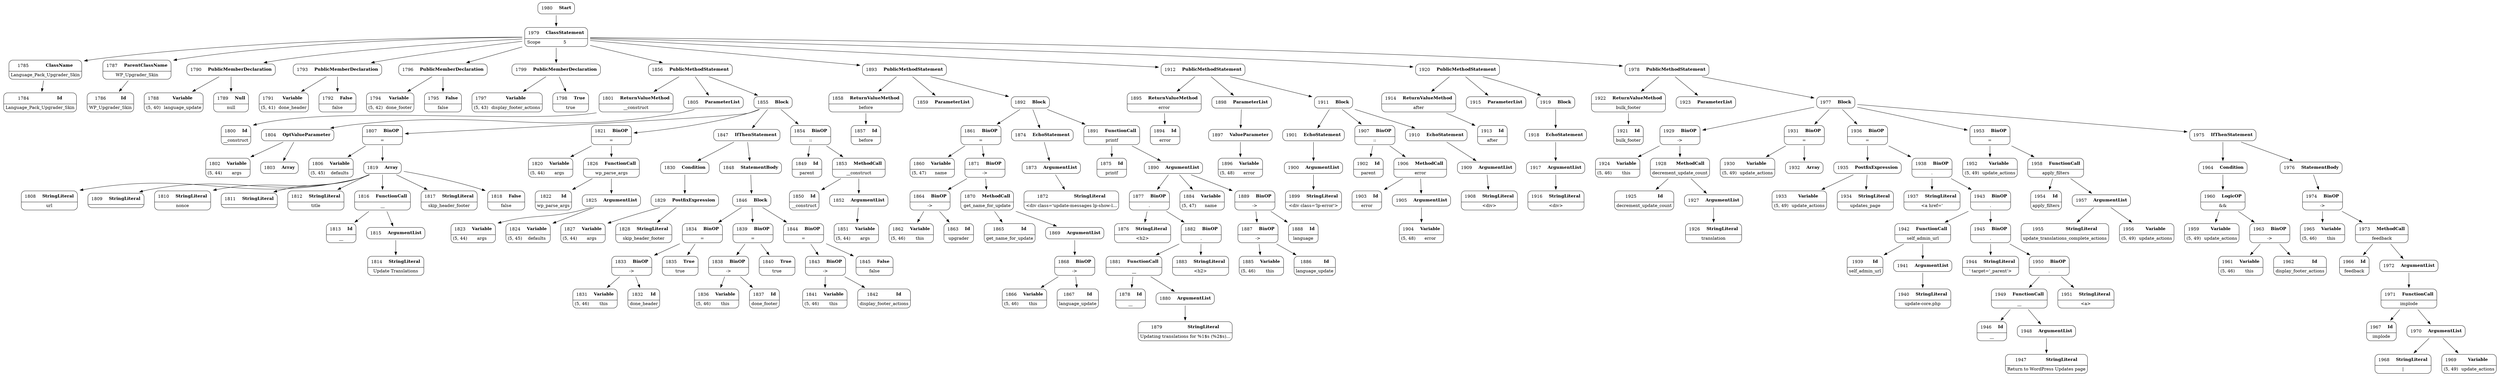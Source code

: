 digraph ast {
node [shape=none];
1784 [label=<<TABLE border='1' cellspacing='0' cellpadding='10' style='rounded' ><TR><TD border='0'>1784</TD><TD border='0'><B>Id</B></TD></TR><HR/><TR><TD border='0' cellpadding='5' colspan='2'>Language_Pack_Upgrader_Skin</TD></TR></TABLE>>];
1785 [label=<<TABLE border='1' cellspacing='0' cellpadding='10' style='rounded' ><TR><TD border='0'>1785</TD><TD border='0'><B>ClassName</B></TD></TR><HR/><TR><TD border='0' cellpadding='5' colspan='2'>Language_Pack_Upgrader_Skin</TD></TR></TABLE>>];
1785 -> 1784 [weight=2];
1786 [label=<<TABLE border='1' cellspacing='0' cellpadding='10' style='rounded' ><TR><TD border='0'>1786</TD><TD border='0'><B>Id</B></TD></TR><HR/><TR><TD border='0' cellpadding='5' colspan='2'>WP_Upgrader_Skin</TD></TR></TABLE>>];
1787 [label=<<TABLE border='1' cellspacing='0' cellpadding='10' style='rounded' ><TR><TD border='0'>1787</TD><TD border='0'><B>ParentClassName</B></TD></TR><HR/><TR><TD border='0' cellpadding='5' colspan='2'>WP_Upgrader_Skin</TD></TR></TABLE>>];
1787 -> 1786 [weight=2];
1788 [label=<<TABLE border='1' cellspacing='0' cellpadding='10' style='rounded' ><TR><TD border='0'>1788</TD><TD border='0'><B>Variable</B></TD></TR><HR/><TR><TD border='0' cellpadding='5'>(5, 40)</TD><TD border='0' cellpadding='5'>language_update</TD></TR></TABLE>>];
1789 [label=<<TABLE border='1' cellspacing='0' cellpadding='10' style='rounded' ><TR><TD border='0'>1789</TD><TD border='0'><B>Null</B></TD></TR><HR/><TR><TD border='0' cellpadding='5' colspan='2'>null</TD></TR></TABLE>>];
1790 [label=<<TABLE border='1' cellspacing='0' cellpadding='10' style='rounded' ><TR><TD border='0'>1790</TD><TD border='0'><B>PublicMemberDeclaration</B></TD></TR></TABLE>>];
1790 -> 1788 [weight=2];
1790 -> 1789 [weight=2];
1791 [label=<<TABLE border='1' cellspacing='0' cellpadding='10' style='rounded' ><TR><TD border='0'>1791</TD><TD border='0'><B>Variable</B></TD></TR><HR/><TR><TD border='0' cellpadding='5'>(5, 41)</TD><TD border='0' cellpadding='5'>done_header</TD></TR></TABLE>>];
1792 [label=<<TABLE border='1' cellspacing='0' cellpadding='10' style='rounded' ><TR><TD border='0'>1792</TD><TD border='0'><B>False</B></TD></TR><HR/><TR><TD border='0' cellpadding='5' colspan='2'>false</TD></TR></TABLE>>];
1793 [label=<<TABLE border='1' cellspacing='0' cellpadding='10' style='rounded' ><TR><TD border='0'>1793</TD><TD border='0'><B>PublicMemberDeclaration</B></TD></TR></TABLE>>];
1793 -> 1791 [weight=2];
1793 -> 1792 [weight=2];
1794 [label=<<TABLE border='1' cellspacing='0' cellpadding='10' style='rounded' ><TR><TD border='0'>1794</TD><TD border='0'><B>Variable</B></TD></TR><HR/><TR><TD border='0' cellpadding='5'>(5, 42)</TD><TD border='0' cellpadding='5'>done_footer</TD></TR></TABLE>>];
1795 [label=<<TABLE border='1' cellspacing='0' cellpadding='10' style='rounded' ><TR><TD border='0'>1795</TD><TD border='0'><B>False</B></TD></TR><HR/><TR><TD border='0' cellpadding='5' colspan='2'>false</TD></TR></TABLE>>];
1796 [label=<<TABLE border='1' cellspacing='0' cellpadding='10' style='rounded' ><TR><TD border='0'>1796</TD><TD border='0'><B>PublicMemberDeclaration</B></TD></TR></TABLE>>];
1796 -> 1794 [weight=2];
1796 -> 1795 [weight=2];
1797 [label=<<TABLE border='1' cellspacing='0' cellpadding='10' style='rounded' ><TR><TD border='0'>1797</TD><TD border='0'><B>Variable</B></TD></TR><HR/><TR><TD border='0' cellpadding='5'>(5, 43)</TD><TD border='0' cellpadding='5'>display_footer_actions</TD></TR></TABLE>>];
1798 [label=<<TABLE border='1' cellspacing='0' cellpadding='10' style='rounded' ><TR><TD border='0'>1798</TD><TD border='0'><B>True</B></TD></TR><HR/><TR><TD border='0' cellpadding='5' colspan='2'>true</TD></TR></TABLE>>];
1799 [label=<<TABLE border='1' cellspacing='0' cellpadding='10' style='rounded' ><TR><TD border='0'>1799</TD><TD border='0'><B>PublicMemberDeclaration</B></TD></TR></TABLE>>];
1799 -> 1797 [weight=2];
1799 -> 1798 [weight=2];
1800 [label=<<TABLE border='1' cellspacing='0' cellpadding='10' style='rounded' ><TR><TD border='0'>1800</TD><TD border='0'><B>Id</B></TD></TR><HR/><TR><TD border='0' cellpadding='5' colspan='2'>__construct</TD></TR></TABLE>>];
1801 [label=<<TABLE border='1' cellspacing='0' cellpadding='10' style='rounded' ><TR><TD border='0'>1801</TD><TD border='0'><B>ReturnValueMethod</B></TD></TR><HR/><TR><TD border='0' cellpadding='5' colspan='2'>__construct</TD></TR></TABLE>>];
1801 -> 1800 [weight=2];
1802 [label=<<TABLE border='1' cellspacing='0' cellpadding='10' style='rounded' ><TR><TD border='0'>1802</TD><TD border='0'><B>Variable</B></TD></TR><HR/><TR><TD border='0' cellpadding='5'>(5, 44)</TD><TD border='0' cellpadding='5'>args</TD></TR></TABLE>>];
1803 [label=<<TABLE border='1' cellspacing='0' cellpadding='10' style='rounded' ><TR><TD border='0'>1803</TD><TD border='0'><B>Array</B></TD></TR></TABLE>>];
1804 [label=<<TABLE border='1' cellspacing='0' cellpadding='10' style='rounded' ><TR><TD border='0'>1804</TD><TD border='0'><B>OptValueParameter</B></TD></TR></TABLE>>];
1804 -> 1802 [weight=2];
1804 -> 1803 [weight=2];
1805 [label=<<TABLE border='1' cellspacing='0' cellpadding='10' style='rounded' ><TR><TD border='0'>1805</TD><TD border='0'><B>ParameterList</B></TD></TR></TABLE>>];
1805 -> 1804 [weight=2];
1806 [label=<<TABLE border='1' cellspacing='0' cellpadding='10' style='rounded' ><TR><TD border='0'>1806</TD><TD border='0'><B>Variable</B></TD></TR><HR/><TR><TD border='0' cellpadding='5'>(5, 45)</TD><TD border='0' cellpadding='5'>defaults</TD></TR></TABLE>>];
1807 [label=<<TABLE border='1' cellspacing='0' cellpadding='10' style='rounded' ><TR><TD border='0'>1807</TD><TD border='0'><B>BinOP</B></TD></TR><HR/><TR><TD border='0' cellpadding='5' colspan='2'>=</TD></TR></TABLE>>];
1807 -> 1806 [weight=2];
1807 -> 1819 [weight=2];
1808 [label=<<TABLE border='1' cellspacing='0' cellpadding='10' style='rounded' ><TR><TD border='0'>1808</TD><TD border='0'><B>StringLiteral</B></TD></TR><HR/><TR><TD border='0' cellpadding='5' colspan='2'>url</TD></TR></TABLE>>];
1809 [label=<<TABLE border='1' cellspacing='0' cellpadding='10' style='rounded' ><TR><TD border='0'>1809</TD><TD border='0'><B>StringLiteral</B></TD></TR><HR/><TR><TD border='0' cellpadding='5' colspan='2'></TD></TR></TABLE>>];
1810 [label=<<TABLE border='1' cellspacing='0' cellpadding='10' style='rounded' ><TR><TD border='0'>1810</TD><TD border='0'><B>StringLiteral</B></TD></TR><HR/><TR><TD border='0' cellpadding='5' colspan='2'>nonce</TD></TR></TABLE>>];
1811 [label=<<TABLE border='1' cellspacing='0' cellpadding='10' style='rounded' ><TR><TD border='0'>1811</TD><TD border='0'><B>StringLiteral</B></TD></TR><HR/><TR><TD border='0' cellpadding='5' colspan='2'></TD></TR></TABLE>>];
1812 [label=<<TABLE border='1' cellspacing='0' cellpadding='10' style='rounded' ><TR><TD border='0'>1812</TD><TD border='0'><B>StringLiteral</B></TD></TR><HR/><TR><TD border='0' cellpadding='5' colspan='2'>title</TD></TR></TABLE>>];
1813 [label=<<TABLE border='1' cellspacing='0' cellpadding='10' style='rounded' ><TR><TD border='0'>1813</TD><TD border='0'><B>Id</B></TD></TR><HR/><TR><TD border='0' cellpadding='5' colspan='2'>__</TD></TR></TABLE>>];
1814 [label=<<TABLE border='1' cellspacing='0' cellpadding='10' style='rounded' ><TR><TD border='0'>1814</TD><TD border='0'><B>StringLiteral</B></TD></TR><HR/><TR><TD border='0' cellpadding='5' colspan='2'>Update Translations</TD></TR></TABLE>>];
1815 [label=<<TABLE border='1' cellspacing='0' cellpadding='10' style='rounded' ><TR><TD border='0'>1815</TD><TD border='0'><B>ArgumentList</B></TD></TR></TABLE>>];
1815 -> 1814 [weight=2];
1816 [label=<<TABLE border='1' cellspacing='0' cellpadding='10' style='rounded' ><TR><TD border='0'>1816</TD><TD border='0'><B>FunctionCall</B></TD></TR><HR/><TR><TD border='0' cellpadding='5' colspan='2'>__</TD></TR></TABLE>>];
1816 -> 1813 [weight=2];
1816 -> 1815 [weight=2];
1817 [label=<<TABLE border='1' cellspacing='0' cellpadding='10' style='rounded' ><TR><TD border='0'>1817</TD><TD border='0'><B>StringLiteral</B></TD></TR><HR/><TR><TD border='0' cellpadding='5' colspan='2'>skip_header_footer</TD></TR></TABLE>>];
1818 [label=<<TABLE border='1' cellspacing='0' cellpadding='10' style='rounded' ><TR><TD border='0'>1818</TD><TD border='0'><B>False</B></TD></TR><HR/><TR><TD border='0' cellpadding='5' colspan='2'>false</TD></TR></TABLE>>];
1819 [label=<<TABLE border='1' cellspacing='0' cellpadding='10' style='rounded' ><TR><TD border='0'>1819</TD><TD border='0'><B>Array</B></TD></TR></TABLE>>];
1819 -> 1808 [weight=2];
1819 -> 1809 [weight=2];
1819 -> 1810 [weight=2];
1819 -> 1811 [weight=2];
1819 -> 1812 [weight=2];
1819 -> 1816 [weight=2];
1819 -> 1817 [weight=2];
1819 -> 1818 [weight=2];
1820 [label=<<TABLE border='1' cellspacing='0' cellpadding='10' style='rounded' ><TR><TD border='0'>1820</TD><TD border='0'><B>Variable</B></TD></TR><HR/><TR><TD border='0' cellpadding='5'>(5, 44)</TD><TD border='0' cellpadding='5'>args</TD></TR></TABLE>>];
1821 [label=<<TABLE border='1' cellspacing='0' cellpadding='10' style='rounded' ><TR><TD border='0'>1821</TD><TD border='0'><B>BinOP</B></TD></TR><HR/><TR><TD border='0' cellpadding='5' colspan='2'>=</TD></TR></TABLE>>];
1821 -> 1820 [weight=2];
1821 -> 1826 [weight=2];
1822 [label=<<TABLE border='1' cellspacing='0' cellpadding='10' style='rounded' ><TR><TD border='0'>1822</TD><TD border='0'><B>Id</B></TD></TR><HR/><TR><TD border='0' cellpadding='5' colspan='2'>wp_parse_args</TD></TR></TABLE>>];
1823 [label=<<TABLE border='1' cellspacing='0' cellpadding='10' style='rounded' ><TR><TD border='0'>1823</TD><TD border='0'><B>Variable</B></TD></TR><HR/><TR><TD border='0' cellpadding='5'>(5, 44)</TD><TD border='0' cellpadding='5'>args</TD></TR></TABLE>>];
1824 [label=<<TABLE border='1' cellspacing='0' cellpadding='10' style='rounded' ><TR><TD border='0'>1824</TD><TD border='0'><B>Variable</B></TD></TR><HR/><TR><TD border='0' cellpadding='5'>(5, 45)</TD><TD border='0' cellpadding='5'>defaults</TD></TR></TABLE>>];
1825 [label=<<TABLE border='1' cellspacing='0' cellpadding='10' style='rounded' ><TR><TD border='0'>1825</TD><TD border='0'><B>ArgumentList</B></TD></TR></TABLE>>];
1825 -> 1823 [weight=2];
1825 -> 1824 [weight=2];
1826 [label=<<TABLE border='1' cellspacing='0' cellpadding='10' style='rounded' ><TR><TD border='0'>1826</TD><TD border='0'><B>FunctionCall</B></TD></TR><HR/><TR><TD border='0' cellpadding='5' colspan='2'>wp_parse_args</TD></TR></TABLE>>];
1826 -> 1822 [weight=2];
1826 -> 1825 [weight=2];
1827 [label=<<TABLE border='1' cellspacing='0' cellpadding='10' style='rounded' ><TR><TD border='0'>1827</TD><TD border='0'><B>Variable</B></TD></TR><HR/><TR><TD border='0' cellpadding='5'>(5, 44)</TD><TD border='0' cellpadding='5'>args</TD></TR></TABLE>>];
1828 [label=<<TABLE border='1' cellspacing='0' cellpadding='10' style='rounded' ><TR><TD border='0'>1828</TD><TD border='0'><B>StringLiteral</B></TD></TR><HR/><TR><TD border='0' cellpadding='5' colspan='2'>skip_header_footer</TD></TR></TABLE>>];
1829 [label=<<TABLE border='1' cellspacing='0' cellpadding='10' style='rounded' ><TR><TD border='0'>1829</TD><TD border='0'><B>PostfixExpression</B></TD></TR></TABLE>>];
1829 -> 1827 [weight=2];
1829 -> 1828 [weight=2];
1830 [label=<<TABLE border='1' cellspacing='0' cellpadding='10' style='rounded' ><TR><TD border='0'>1830</TD><TD border='0'><B>Condition</B></TD></TR></TABLE>>];
1830 -> 1829 [weight=2];
1831 [label=<<TABLE border='1' cellspacing='0' cellpadding='10' style='rounded' ><TR><TD border='0'>1831</TD><TD border='0'><B>Variable</B></TD></TR><HR/><TR><TD border='0' cellpadding='5'>(5, 46)</TD><TD border='0' cellpadding='5'>this</TD></TR></TABLE>>];
1832 [label=<<TABLE border='1' cellspacing='0' cellpadding='10' style='rounded' ><TR><TD border='0'>1832</TD><TD border='0'><B>Id</B></TD></TR><HR/><TR><TD border='0' cellpadding='5' colspan='2'>done_header</TD></TR></TABLE>>];
1833 [label=<<TABLE border='1' cellspacing='0' cellpadding='10' style='rounded' ><TR><TD border='0'>1833</TD><TD border='0'><B>BinOP</B></TD></TR><HR/><TR><TD border='0' cellpadding='5' colspan='2'>-&gt;</TD></TR></TABLE>>];
1833 -> 1831 [weight=2];
1833 -> 1832 [weight=2];
1834 [label=<<TABLE border='1' cellspacing='0' cellpadding='10' style='rounded' ><TR><TD border='0'>1834</TD><TD border='0'><B>BinOP</B></TD></TR><HR/><TR><TD border='0' cellpadding='5' colspan='2'>=</TD></TR></TABLE>>];
1834 -> 1833 [weight=2];
1834 -> 1835 [weight=2];
1835 [label=<<TABLE border='1' cellspacing='0' cellpadding='10' style='rounded' ><TR><TD border='0'>1835</TD><TD border='0'><B>True</B></TD></TR><HR/><TR><TD border='0' cellpadding='5' colspan='2'>true</TD></TR></TABLE>>];
1836 [label=<<TABLE border='1' cellspacing='0' cellpadding='10' style='rounded' ><TR><TD border='0'>1836</TD><TD border='0'><B>Variable</B></TD></TR><HR/><TR><TD border='0' cellpadding='5'>(5, 46)</TD><TD border='0' cellpadding='5'>this</TD></TR></TABLE>>];
1837 [label=<<TABLE border='1' cellspacing='0' cellpadding='10' style='rounded' ><TR><TD border='0'>1837</TD><TD border='0'><B>Id</B></TD></TR><HR/><TR><TD border='0' cellpadding='5' colspan='2'>done_footer</TD></TR></TABLE>>];
1838 [label=<<TABLE border='1' cellspacing='0' cellpadding='10' style='rounded' ><TR><TD border='0'>1838</TD><TD border='0'><B>BinOP</B></TD></TR><HR/><TR><TD border='0' cellpadding='5' colspan='2'>-&gt;</TD></TR></TABLE>>];
1838 -> 1836 [weight=2];
1838 -> 1837 [weight=2];
1839 [label=<<TABLE border='1' cellspacing='0' cellpadding='10' style='rounded' ><TR><TD border='0'>1839</TD><TD border='0'><B>BinOP</B></TD></TR><HR/><TR><TD border='0' cellpadding='5' colspan='2'>=</TD></TR></TABLE>>];
1839 -> 1838 [weight=2];
1839 -> 1840 [weight=2];
1840 [label=<<TABLE border='1' cellspacing='0' cellpadding='10' style='rounded' ><TR><TD border='0'>1840</TD><TD border='0'><B>True</B></TD></TR><HR/><TR><TD border='0' cellpadding='5' colspan='2'>true</TD></TR></TABLE>>];
1841 [label=<<TABLE border='1' cellspacing='0' cellpadding='10' style='rounded' ><TR><TD border='0'>1841</TD><TD border='0'><B>Variable</B></TD></TR><HR/><TR><TD border='0' cellpadding='5'>(5, 46)</TD><TD border='0' cellpadding='5'>this</TD></TR></TABLE>>];
1842 [label=<<TABLE border='1' cellspacing='0' cellpadding='10' style='rounded' ><TR><TD border='0'>1842</TD><TD border='0'><B>Id</B></TD></TR><HR/><TR><TD border='0' cellpadding='5' colspan='2'>display_footer_actions</TD></TR></TABLE>>];
1843 [label=<<TABLE border='1' cellspacing='0' cellpadding='10' style='rounded' ><TR><TD border='0'>1843</TD><TD border='0'><B>BinOP</B></TD></TR><HR/><TR><TD border='0' cellpadding='5' colspan='2'>-&gt;</TD></TR></TABLE>>];
1843 -> 1841 [weight=2];
1843 -> 1842 [weight=2];
1844 [label=<<TABLE border='1' cellspacing='0' cellpadding='10' style='rounded' ><TR><TD border='0'>1844</TD><TD border='0'><B>BinOP</B></TD></TR><HR/><TR><TD border='0' cellpadding='5' colspan='2'>=</TD></TR></TABLE>>];
1844 -> 1843 [weight=2];
1844 -> 1845 [weight=2];
1845 [label=<<TABLE border='1' cellspacing='0' cellpadding='10' style='rounded' ><TR><TD border='0'>1845</TD><TD border='0'><B>False</B></TD></TR><HR/><TR><TD border='0' cellpadding='5' colspan='2'>false</TD></TR></TABLE>>];
1846 [label=<<TABLE border='1' cellspacing='0' cellpadding='10' style='rounded' ><TR><TD border='0'>1846</TD><TD border='0'><B>Block</B></TD></TR></TABLE>>];
1846 -> 1834 [weight=2];
1846 -> 1839 [weight=2];
1846 -> 1844 [weight=2];
1847 [label=<<TABLE border='1' cellspacing='0' cellpadding='10' style='rounded' ><TR><TD border='0'>1847</TD><TD border='0'><B>IfThenStatement</B></TD></TR></TABLE>>];
1847 -> 1830 [weight=2];
1847 -> 1848 [weight=2];
1848 [label=<<TABLE border='1' cellspacing='0' cellpadding='10' style='rounded' ><TR><TD border='0'>1848</TD><TD border='0'><B>StatementBody</B></TD></TR></TABLE>>];
1848 -> 1846 [weight=2];
1849 [label=<<TABLE border='1' cellspacing='0' cellpadding='10' style='rounded' ><TR><TD border='0'>1849</TD><TD border='0'><B>Id</B></TD></TR><HR/><TR><TD border='0' cellpadding='5' colspan='2'>parent</TD></TR></TABLE>>];
1850 [label=<<TABLE border='1' cellspacing='0' cellpadding='10' style='rounded' ><TR><TD border='0'>1850</TD><TD border='0'><B>Id</B></TD></TR><HR/><TR><TD border='0' cellpadding='5' colspan='2'>__construct</TD></TR></TABLE>>];
1851 [label=<<TABLE border='1' cellspacing='0' cellpadding='10' style='rounded' ><TR><TD border='0'>1851</TD><TD border='0'><B>Variable</B></TD></TR><HR/><TR><TD border='0' cellpadding='5'>(5, 44)</TD><TD border='0' cellpadding='5'>args</TD></TR></TABLE>>];
1852 [label=<<TABLE border='1' cellspacing='0' cellpadding='10' style='rounded' ><TR><TD border='0'>1852</TD><TD border='0'><B>ArgumentList</B></TD></TR></TABLE>>];
1852 -> 1851 [weight=2];
1853 [label=<<TABLE border='1' cellspacing='0' cellpadding='10' style='rounded' ><TR><TD border='0'>1853</TD><TD border='0'><B>MethodCall</B></TD></TR><HR/><TR><TD border='0' cellpadding='5' colspan='2'>__construct</TD></TR></TABLE>>];
1853 -> 1850 [weight=2];
1853 -> 1852 [weight=2];
1854 [label=<<TABLE border='1' cellspacing='0' cellpadding='10' style='rounded' ><TR><TD border='0'>1854</TD><TD border='0'><B>BinOP</B></TD></TR><HR/><TR><TD border='0' cellpadding='5' colspan='2'>::</TD></TR></TABLE>>];
1854 -> 1849 [weight=2];
1854 -> 1853 [weight=2];
1855 [label=<<TABLE border='1' cellspacing='0' cellpadding='10' style='rounded' ><TR><TD border='0'>1855</TD><TD border='0'><B>Block</B></TD></TR></TABLE>>];
1855 -> 1807 [weight=2];
1855 -> 1821 [weight=2];
1855 -> 1847 [weight=2];
1855 -> 1854 [weight=2];
1856 [label=<<TABLE border='1' cellspacing='0' cellpadding='10' style='rounded' ><TR><TD border='0'>1856</TD><TD border='0'><B>PublicMethodStatement</B></TD></TR></TABLE>>];
1856 -> 1801 [weight=2];
1856 -> 1805 [weight=2];
1856 -> 1855 [weight=2];
1857 [label=<<TABLE border='1' cellspacing='0' cellpadding='10' style='rounded' ><TR><TD border='0'>1857</TD><TD border='0'><B>Id</B></TD></TR><HR/><TR><TD border='0' cellpadding='5' colspan='2'>before</TD></TR></TABLE>>];
1858 [label=<<TABLE border='1' cellspacing='0' cellpadding='10' style='rounded' ><TR><TD border='0'>1858</TD><TD border='0'><B>ReturnValueMethod</B></TD></TR><HR/><TR><TD border='0' cellpadding='5' colspan='2'>before</TD></TR></TABLE>>];
1858 -> 1857 [weight=2];
1859 [label=<<TABLE border='1' cellspacing='0' cellpadding='10' style='rounded' ><TR><TD border='0'>1859</TD><TD border='0'><B>ParameterList</B></TD></TR></TABLE>>];
1860 [label=<<TABLE border='1' cellspacing='0' cellpadding='10' style='rounded' ><TR><TD border='0'>1860</TD><TD border='0'><B>Variable</B></TD></TR><HR/><TR><TD border='0' cellpadding='5'>(5, 47)</TD><TD border='0' cellpadding='5'>name</TD></TR></TABLE>>];
1861 [label=<<TABLE border='1' cellspacing='0' cellpadding='10' style='rounded' ><TR><TD border='0'>1861</TD><TD border='0'><B>BinOP</B></TD></TR><HR/><TR><TD border='0' cellpadding='5' colspan='2'>=</TD></TR></TABLE>>];
1861 -> 1860 [weight=2];
1861 -> 1871 [weight=2];
1862 [label=<<TABLE border='1' cellspacing='0' cellpadding='10' style='rounded' ><TR><TD border='0'>1862</TD><TD border='0'><B>Variable</B></TD></TR><HR/><TR><TD border='0' cellpadding='5'>(5, 46)</TD><TD border='0' cellpadding='5'>this</TD></TR></TABLE>>];
1863 [label=<<TABLE border='1' cellspacing='0' cellpadding='10' style='rounded' ><TR><TD border='0'>1863</TD><TD border='0'><B>Id</B></TD></TR><HR/><TR><TD border='0' cellpadding='5' colspan='2'>upgrader</TD></TR></TABLE>>];
1864 [label=<<TABLE border='1' cellspacing='0' cellpadding='10' style='rounded' ><TR><TD border='0'>1864</TD><TD border='0'><B>BinOP</B></TD></TR><HR/><TR><TD border='0' cellpadding='5' colspan='2'>-&gt;</TD></TR></TABLE>>];
1864 -> 1862 [weight=2];
1864 -> 1863 [weight=2];
1865 [label=<<TABLE border='1' cellspacing='0' cellpadding='10' style='rounded' ><TR><TD border='0'>1865</TD><TD border='0'><B>Id</B></TD></TR><HR/><TR><TD border='0' cellpadding='5' colspan='2'>get_name_for_update</TD></TR></TABLE>>];
1866 [label=<<TABLE border='1' cellspacing='0' cellpadding='10' style='rounded' ><TR><TD border='0'>1866</TD><TD border='0'><B>Variable</B></TD></TR><HR/><TR><TD border='0' cellpadding='5'>(5, 46)</TD><TD border='0' cellpadding='5'>this</TD></TR></TABLE>>];
1867 [label=<<TABLE border='1' cellspacing='0' cellpadding='10' style='rounded' ><TR><TD border='0'>1867</TD><TD border='0'><B>Id</B></TD></TR><HR/><TR><TD border='0' cellpadding='5' colspan='2'>language_update</TD></TR></TABLE>>];
1868 [label=<<TABLE border='1' cellspacing='0' cellpadding='10' style='rounded' ><TR><TD border='0'>1868</TD><TD border='0'><B>BinOP</B></TD></TR><HR/><TR><TD border='0' cellpadding='5' colspan='2'>-&gt;</TD></TR></TABLE>>];
1868 -> 1866 [weight=2];
1868 -> 1867 [weight=2];
1869 [label=<<TABLE border='1' cellspacing='0' cellpadding='10' style='rounded' ><TR><TD border='0'>1869</TD><TD border='0'><B>ArgumentList</B></TD></TR></TABLE>>];
1869 -> 1868 [weight=2];
1870 [label=<<TABLE border='1' cellspacing='0' cellpadding='10' style='rounded' ><TR><TD border='0'>1870</TD><TD border='0'><B>MethodCall</B></TD></TR><HR/><TR><TD border='0' cellpadding='5' colspan='2'>get_name_for_update</TD></TR></TABLE>>];
1870 -> 1865 [weight=2];
1870 -> 1869 [weight=2];
1871 [label=<<TABLE border='1' cellspacing='0' cellpadding='10' style='rounded' ><TR><TD border='0'>1871</TD><TD border='0'><B>BinOP</B></TD></TR><HR/><TR><TD border='0' cellpadding='5' colspan='2'>-&gt;</TD></TR></TABLE>>];
1871 -> 1864 [weight=2];
1871 -> 1870 [weight=2];
1872 [label=<<TABLE border='1' cellspacing='0' cellpadding='10' style='rounded' ><TR><TD border='0'>1872</TD><TD border='0'><B>StringLiteral</B></TD></TR><HR/><TR><TD border='0' cellpadding='5' colspan='2'>&lt;div class='update-messages lp-show-l...</TD></TR></TABLE>>];
1873 [label=<<TABLE border='1' cellspacing='0' cellpadding='10' style='rounded' ><TR><TD border='0'>1873</TD><TD border='0'><B>ArgumentList</B></TD></TR></TABLE>>];
1873 -> 1872 [weight=2];
1874 [label=<<TABLE border='1' cellspacing='0' cellpadding='10' style='rounded' ><TR><TD border='0'>1874</TD><TD border='0'><B>EchoStatement</B></TD></TR></TABLE>>];
1874 -> 1873 [weight=2];
1875 [label=<<TABLE border='1' cellspacing='0' cellpadding='10' style='rounded' ><TR><TD border='0'>1875</TD><TD border='0'><B>Id</B></TD></TR><HR/><TR><TD border='0' cellpadding='5' colspan='2'>printf</TD></TR></TABLE>>];
1876 [label=<<TABLE border='1' cellspacing='0' cellpadding='10' style='rounded' ><TR><TD border='0'>1876</TD><TD border='0'><B>StringLiteral</B></TD></TR><HR/><TR><TD border='0' cellpadding='5' colspan='2'>&lt;h2&gt;</TD></TR></TABLE>>];
1877 [label=<<TABLE border='1' cellspacing='0' cellpadding='10' style='rounded' ><TR><TD border='0'>1877</TD><TD border='0'><B>BinOP</B></TD></TR><HR/><TR><TD border='0' cellpadding='5' colspan='2'>.</TD></TR></TABLE>>];
1877 -> 1876 [weight=2];
1877 -> 1882 [weight=2];
1878 [label=<<TABLE border='1' cellspacing='0' cellpadding='10' style='rounded' ><TR><TD border='0'>1878</TD><TD border='0'><B>Id</B></TD></TR><HR/><TR><TD border='0' cellpadding='5' colspan='2'>__</TD></TR></TABLE>>];
1879 [label=<<TABLE border='1' cellspacing='0' cellpadding='10' style='rounded' ><TR><TD border='0'>1879</TD><TD border='0'><B>StringLiteral</B></TD></TR><HR/><TR><TD border='0' cellpadding='5' colspan='2'>Updating translations for %1$s (%2$s)...</TD></TR></TABLE>>];
1880 [label=<<TABLE border='1' cellspacing='0' cellpadding='10' style='rounded' ><TR><TD border='0'>1880</TD><TD border='0'><B>ArgumentList</B></TD></TR></TABLE>>];
1880 -> 1879 [weight=2];
1881 [label=<<TABLE border='1' cellspacing='0' cellpadding='10' style='rounded' ><TR><TD border='0'>1881</TD><TD border='0'><B>FunctionCall</B></TD></TR><HR/><TR><TD border='0' cellpadding='5' colspan='2'>__</TD></TR></TABLE>>];
1881 -> 1878 [weight=2];
1881 -> 1880 [weight=2];
1882 [label=<<TABLE border='1' cellspacing='0' cellpadding='10' style='rounded' ><TR><TD border='0'>1882</TD><TD border='0'><B>BinOP</B></TD></TR><HR/><TR><TD border='0' cellpadding='5' colspan='2'>.</TD></TR></TABLE>>];
1882 -> 1881 [weight=2];
1882 -> 1883 [weight=2];
1883 [label=<<TABLE border='1' cellspacing='0' cellpadding='10' style='rounded' ><TR><TD border='0'>1883</TD><TD border='0'><B>StringLiteral</B></TD></TR><HR/><TR><TD border='0' cellpadding='5' colspan='2'>&lt;h2&gt;</TD></TR></TABLE>>];
1884 [label=<<TABLE border='1' cellspacing='0' cellpadding='10' style='rounded' ><TR><TD border='0'>1884</TD><TD border='0'><B>Variable</B></TD></TR><HR/><TR><TD border='0' cellpadding='5'>(5, 47)</TD><TD border='0' cellpadding='5'>name</TD></TR></TABLE>>];
1885 [label=<<TABLE border='1' cellspacing='0' cellpadding='10' style='rounded' ><TR><TD border='0'>1885</TD><TD border='0'><B>Variable</B></TD></TR><HR/><TR><TD border='0' cellpadding='5'>(5, 46)</TD><TD border='0' cellpadding='5'>this</TD></TR></TABLE>>];
1886 [label=<<TABLE border='1' cellspacing='0' cellpadding='10' style='rounded' ><TR><TD border='0'>1886</TD><TD border='0'><B>Id</B></TD></TR><HR/><TR><TD border='0' cellpadding='5' colspan='2'>language_update</TD></TR></TABLE>>];
1887 [label=<<TABLE border='1' cellspacing='0' cellpadding='10' style='rounded' ><TR><TD border='0'>1887</TD><TD border='0'><B>BinOP</B></TD></TR><HR/><TR><TD border='0' cellpadding='5' colspan='2'>-&gt;</TD></TR></TABLE>>];
1887 -> 1885 [weight=2];
1887 -> 1886 [weight=2];
1888 [label=<<TABLE border='1' cellspacing='0' cellpadding='10' style='rounded' ><TR><TD border='0'>1888</TD><TD border='0'><B>Id</B></TD></TR><HR/><TR><TD border='0' cellpadding='5' colspan='2'>language</TD></TR></TABLE>>];
1889 [label=<<TABLE border='1' cellspacing='0' cellpadding='10' style='rounded' ><TR><TD border='0'>1889</TD><TD border='0'><B>BinOP</B></TD></TR><HR/><TR><TD border='0' cellpadding='5' colspan='2'>-&gt;</TD></TR></TABLE>>];
1889 -> 1887 [weight=2];
1889 -> 1888 [weight=2];
1890 [label=<<TABLE border='1' cellspacing='0' cellpadding='10' style='rounded' ><TR><TD border='0'>1890</TD><TD border='0'><B>ArgumentList</B></TD></TR></TABLE>>];
1890 -> 1877 [weight=2];
1890 -> 1884 [weight=2];
1890 -> 1889 [weight=2];
1891 [label=<<TABLE border='1' cellspacing='0' cellpadding='10' style='rounded' ><TR><TD border='0'>1891</TD><TD border='0'><B>FunctionCall</B></TD></TR><HR/><TR><TD border='0' cellpadding='5' colspan='2'>printf</TD></TR></TABLE>>];
1891 -> 1875 [weight=2];
1891 -> 1890 [weight=2];
1892 [label=<<TABLE border='1' cellspacing='0' cellpadding='10' style='rounded' ><TR><TD border='0'>1892</TD><TD border='0'><B>Block</B></TD></TR></TABLE>>];
1892 -> 1861 [weight=2];
1892 -> 1874 [weight=2];
1892 -> 1891 [weight=2];
1893 [label=<<TABLE border='1' cellspacing='0' cellpadding='10' style='rounded' ><TR><TD border='0'>1893</TD><TD border='0'><B>PublicMethodStatement</B></TD></TR></TABLE>>];
1893 -> 1858 [weight=2];
1893 -> 1859 [weight=2];
1893 -> 1892 [weight=2];
1894 [label=<<TABLE border='1' cellspacing='0' cellpadding='10' style='rounded' ><TR><TD border='0'>1894</TD><TD border='0'><B>Id</B></TD></TR><HR/><TR><TD border='0' cellpadding='5' colspan='2'>error</TD></TR></TABLE>>];
1895 [label=<<TABLE border='1' cellspacing='0' cellpadding='10' style='rounded' ><TR><TD border='0'>1895</TD><TD border='0'><B>ReturnValueMethod</B></TD></TR><HR/><TR><TD border='0' cellpadding='5' colspan='2'>error</TD></TR></TABLE>>];
1895 -> 1894 [weight=2];
1896 [label=<<TABLE border='1' cellspacing='0' cellpadding='10' style='rounded' ><TR><TD border='0'>1896</TD><TD border='0'><B>Variable</B></TD></TR><HR/><TR><TD border='0' cellpadding='5'>(5, 48)</TD><TD border='0' cellpadding='5'>error</TD></TR></TABLE>>];
1897 [label=<<TABLE border='1' cellspacing='0' cellpadding='10' style='rounded' ><TR><TD border='0'>1897</TD><TD border='0'><B>ValueParameter</B></TD></TR></TABLE>>];
1897 -> 1896 [weight=2];
1898 [label=<<TABLE border='1' cellspacing='0' cellpadding='10' style='rounded' ><TR><TD border='0'>1898</TD><TD border='0'><B>ParameterList</B></TD></TR></TABLE>>];
1898 -> 1897 [weight=2];
1899 [label=<<TABLE border='1' cellspacing='0' cellpadding='10' style='rounded' ><TR><TD border='0'>1899</TD><TD border='0'><B>StringLiteral</B></TD></TR><HR/><TR><TD border='0' cellpadding='5' colspan='2'>&lt;div class='lp-error'&gt;</TD></TR></TABLE>>];
1900 [label=<<TABLE border='1' cellspacing='0' cellpadding='10' style='rounded' ><TR><TD border='0'>1900</TD><TD border='0'><B>ArgumentList</B></TD></TR></TABLE>>];
1900 -> 1899 [weight=2];
1901 [label=<<TABLE border='1' cellspacing='0' cellpadding='10' style='rounded' ><TR><TD border='0'>1901</TD><TD border='0'><B>EchoStatement</B></TD></TR></TABLE>>];
1901 -> 1900 [weight=2];
1902 [label=<<TABLE border='1' cellspacing='0' cellpadding='10' style='rounded' ><TR><TD border='0'>1902</TD><TD border='0'><B>Id</B></TD></TR><HR/><TR><TD border='0' cellpadding='5' colspan='2'>parent</TD></TR></TABLE>>];
1903 [label=<<TABLE border='1' cellspacing='0' cellpadding='10' style='rounded' ><TR><TD border='0'>1903</TD><TD border='0'><B>Id</B></TD></TR><HR/><TR><TD border='0' cellpadding='5' colspan='2'>error</TD></TR></TABLE>>];
1904 [label=<<TABLE border='1' cellspacing='0' cellpadding='10' style='rounded' ><TR><TD border='0'>1904</TD><TD border='0'><B>Variable</B></TD></TR><HR/><TR><TD border='0' cellpadding='5'>(5, 48)</TD><TD border='0' cellpadding='5'>error</TD></TR></TABLE>>];
1905 [label=<<TABLE border='1' cellspacing='0' cellpadding='10' style='rounded' ><TR><TD border='0'>1905</TD><TD border='0'><B>ArgumentList</B></TD></TR></TABLE>>];
1905 -> 1904 [weight=2];
1906 [label=<<TABLE border='1' cellspacing='0' cellpadding='10' style='rounded' ><TR><TD border='0'>1906</TD><TD border='0'><B>MethodCall</B></TD></TR><HR/><TR><TD border='0' cellpadding='5' colspan='2'>error</TD></TR></TABLE>>];
1906 -> 1903 [weight=2];
1906 -> 1905 [weight=2];
1907 [label=<<TABLE border='1' cellspacing='0' cellpadding='10' style='rounded' ><TR><TD border='0'>1907</TD><TD border='0'><B>BinOP</B></TD></TR><HR/><TR><TD border='0' cellpadding='5' colspan='2'>::</TD></TR></TABLE>>];
1907 -> 1902 [weight=2];
1907 -> 1906 [weight=2];
1908 [label=<<TABLE border='1' cellspacing='0' cellpadding='10' style='rounded' ><TR><TD border='0'>1908</TD><TD border='0'><B>StringLiteral</B></TD></TR><HR/><TR><TD border='0' cellpadding='5' colspan='2'>&lt;div&gt;</TD></TR></TABLE>>];
1909 [label=<<TABLE border='1' cellspacing='0' cellpadding='10' style='rounded' ><TR><TD border='0'>1909</TD><TD border='0'><B>ArgumentList</B></TD></TR></TABLE>>];
1909 -> 1908 [weight=2];
1910 [label=<<TABLE border='1' cellspacing='0' cellpadding='10' style='rounded' ><TR><TD border='0'>1910</TD><TD border='0'><B>EchoStatement</B></TD></TR></TABLE>>];
1910 -> 1909 [weight=2];
1911 [label=<<TABLE border='1' cellspacing='0' cellpadding='10' style='rounded' ><TR><TD border='0'>1911</TD><TD border='0'><B>Block</B></TD></TR></TABLE>>];
1911 -> 1901 [weight=2];
1911 -> 1907 [weight=2];
1911 -> 1910 [weight=2];
1912 [label=<<TABLE border='1' cellspacing='0' cellpadding='10' style='rounded' ><TR><TD border='0'>1912</TD><TD border='0'><B>PublicMethodStatement</B></TD></TR></TABLE>>];
1912 -> 1895 [weight=2];
1912 -> 1898 [weight=2];
1912 -> 1911 [weight=2];
1913 [label=<<TABLE border='1' cellspacing='0' cellpadding='10' style='rounded' ><TR><TD border='0'>1913</TD><TD border='0'><B>Id</B></TD></TR><HR/><TR><TD border='0' cellpadding='5' colspan='2'>after</TD></TR></TABLE>>];
1914 [label=<<TABLE border='1' cellspacing='0' cellpadding='10' style='rounded' ><TR><TD border='0'>1914</TD><TD border='0'><B>ReturnValueMethod</B></TD></TR><HR/><TR><TD border='0' cellpadding='5' colspan='2'>after</TD></TR></TABLE>>];
1914 -> 1913 [weight=2];
1915 [label=<<TABLE border='1' cellspacing='0' cellpadding='10' style='rounded' ><TR><TD border='0'>1915</TD><TD border='0'><B>ParameterList</B></TD></TR></TABLE>>];
1916 [label=<<TABLE border='1' cellspacing='0' cellpadding='10' style='rounded' ><TR><TD border='0'>1916</TD><TD border='0'><B>StringLiteral</B></TD></TR><HR/><TR><TD border='0' cellpadding='5' colspan='2'>&lt;div&gt;</TD></TR></TABLE>>];
1917 [label=<<TABLE border='1' cellspacing='0' cellpadding='10' style='rounded' ><TR><TD border='0'>1917</TD><TD border='0'><B>ArgumentList</B></TD></TR></TABLE>>];
1917 -> 1916 [weight=2];
1918 [label=<<TABLE border='1' cellspacing='0' cellpadding='10' style='rounded' ><TR><TD border='0'>1918</TD><TD border='0'><B>EchoStatement</B></TD></TR></TABLE>>];
1918 -> 1917 [weight=2];
1919 [label=<<TABLE border='1' cellspacing='0' cellpadding='10' style='rounded' ><TR><TD border='0'>1919</TD><TD border='0'><B>Block</B></TD></TR></TABLE>>];
1919 -> 1918 [weight=2];
1920 [label=<<TABLE border='1' cellspacing='0' cellpadding='10' style='rounded' ><TR><TD border='0'>1920</TD><TD border='0'><B>PublicMethodStatement</B></TD></TR></TABLE>>];
1920 -> 1914 [weight=2];
1920 -> 1915 [weight=2];
1920 -> 1919 [weight=2];
1921 [label=<<TABLE border='1' cellspacing='0' cellpadding='10' style='rounded' ><TR><TD border='0'>1921</TD><TD border='0'><B>Id</B></TD></TR><HR/><TR><TD border='0' cellpadding='5' colspan='2'>bulk_footer</TD></TR></TABLE>>];
1922 [label=<<TABLE border='1' cellspacing='0' cellpadding='10' style='rounded' ><TR><TD border='0'>1922</TD><TD border='0'><B>ReturnValueMethod</B></TD></TR><HR/><TR><TD border='0' cellpadding='5' colspan='2'>bulk_footer</TD></TR></TABLE>>];
1922 -> 1921 [weight=2];
1923 [label=<<TABLE border='1' cellspacing='0' cellpadding='10' style='rounded' ><TR><TD border='0'>1923</TD><TD border='0'><B>ParameterList</B></TD></TR></TABLE>>];
1924 [label=<<TABLE border='1' cellspacing='0' cellpadding='10' style='rounded' ><TR><TD border='0'>1924</TD><TD border='0'><B>Variable</B></TD></TR><HR/><TR><TD border='0' cellpadding='5'>(5, 46)</TD><TD border='0' cellpadding='5'>this</TD></TR></TABLE>>];
1925 [label=<<TABLE border='1' cellspacing='0' cellpadding='10' style='rounded' ><TR><TD border='0'>1925</TD><TD border='0'><B>Id</B></TD></TR><HR/><TR><TD border='0' cellpadding='5' colspan='2'>decrement_update_count</TD></TR></TABLE>>];
1926 [label=<<TABLE border='1' cellspacing='0' cellpadding='10' style='rounded' ><TR><TD border='0'>1926</TD><TD border='0'><B>StringLiteral</B></TD></TR><HR/><TR><TD border='0' cellpadding='5' colspan='2'>translation</TD></TR></TABLE>>];
1927 [label=<<TABLE border='1' cellspacing='0' cellpadding='10' style='rounded' ><TR><TD border='0'>1927</TD><TD border='0'><B>ArgumentList</B></TD></TR></TABLE>>];
1927 -> 1926 [weight=2];
1928 [label=<<TABLE border='1' cellspacing='0' cellpadding='10' style='rounded' ><TR><TD border='0'>1928</TD><TD border='0'><B>MethodCall</B></TD></TR><HR/><TR><TD border='0' cellpadding='5' colspan='2'>decrement_update_count</TD></TR></TABLE>>];
1928 -> 1925 [weight=2];
1928 -> 1927 [weight=2];
1929 [label=<<TABLE border='1' cellspacing='0' cellpadding='10' style='rounded' ><TR><TD border='0'>1929</TD><TD border='0'><B>BinOP</B></TD></TR><HR/><TR><TD border='0' cellpadding='5' colspan='2'>-&gt;</TD></TR></TABLE>>];
1929 -> 1924 [weight=2];
1929 -> 1928 [weight=2];
1930 [label=<<TABLE border='1' cellspacing='0' cellpadding='10' style='rounded' ><TR><TD border='0'>1930</TD><TD border='0'><B>Variable</B></TD></TR><HR/><TR><TD border='0' cellpadding='5'>(5, 49)</TD><TD border='0' cellpadding='5'>update_actions</TD></TR></TABLE>>];
1931 [label=<<TABLE border='1' cellspacing='0' cellpadding='10' style='rounded' ><TR><TD border='0'>1931</TD><TD border='0'><B>BinOP</B></TD></TR><HR/><TR><TD border='0' cellpadding='5' colspan='2'>=</TD></TR></TABLE>>];
1931 -> 1930 [weight=2];
1931 -> 1932 [weight=2];
1932 [label=<<TABLE border='1' cellspacing='0' cellpadding='10' style='rounded' ><TR><TD border='0'>1932</TD><TD border='0'><B>Array</B></TD></TR></TABLE>>];
1933 [label=<<TABLE border='1' cellspacing='0' cellpadding='10' style='rounded' ><TR><TD border='0'>1933</TD><TD border='0'><B>Variable</B></TD></TR><HR/><TR><TD border='0' cellpadding='5'>(5, 49)</TD><TD border='0' cellpadding='5'>update_actions</TD></TR></TABLE>>];
1934 [label=<<TABLE border='1' cellspacing='0' cellpadding='10' style='rounded' ><TR><TD border='0'>1934</TD><TD border='0'><B>StringLiteral</B></TD></TR><HR/><TR><TD border='0' cellpadding='5' colspan='2'>updates_page</TD></TR></TABLE>>];
1935 [label=<<TABLE border='1' cellspacing='0' cellpadding='10' style='rounded' ><TR><TD border='0'>1935</TD><TD border='0'><B>PostfixExpression</B></TD></TR></TABLE>>];
1935 -> 1933 [weight=2];
1935 -> 1934 [weight=2];
1936 [label=<<TABLE border='1' cellspacing='0' cellpadding='10' style='rounded' ><TR><TD border='0'>1936</TD><TD border='0'><B>BinOP</B></TD></TR><HR/><TR><TD border='0' cellpadding='5' colspan='2'>=</TD></TR></TABLE>>];
1936 -> 1935 [weight=2];
1936 -> 1938 [weight=2];
1937 [label=<<TABLE border='1' cellspacing='0' cellpadding='10' style='rounded' ><TR><TD border='0'>1937</TD><TD border='0'><B>StringLiteral</B></TD></TR><HR/><TR><TD border='0' cellpadding='5' colspan='2'>&lt;a href='</TD></TR></TABLE>>];
1938 [label=<<TABLE border='1' cellspacing='0' cellpadding='10' style='rounded' ><TR><TD border='0'>1938</TD><TD border='0'><B>BinOP</B></TD></TR><HR/><TR><TD border='0' cellpadding='5' colspan='2'>.</TD></TR></TABLE>>];
1938 -> 1937 [weight=2];
1938 -> 1943 [weight=2];
1939 [label=<<TABLE border='1' cellspacing='0' cellpadding='10' style='rounded' ><TR><TD border='0'>1939</TD><TD border='0'><B>Id</B></TD></TR><HR/><TR><TD border='0' cellpadding='5' colspan='2'>self_admin_url</TD></TR></TABLE>>];
1940 [label=<<TABLE border='1' cellspacing='0' cellpadding='10' style='rounded' ><TR><TD border='0'>1940</TD><TD border='0'><B>StringLiteral</B></TD></TR><HR/><TR><TD border='0' cellpadding='5' colspan='2'>update-core.php</TD></TR></TABLE>>];
1941 [label=<<TABLE border='1' cellspacing='0' cellpadding='10' style='rounded' ><TR><TD border='0'>1941</TD><TD border='0'><B>ArgumentList</B></TD></TR></TABLE>>];
1941 -> 1940 [weight=2];
1942 [label=<<TABLE border='1' cellspacing='0' cellpadding='10' style='rounded' ><TR><TD border='0'>1942</TD><TD border='0'><B>FunctionCall</B></TD></TR><HR/><TR><TD border='0' cellpadding='5' colspan='2'>self_admin_url</TD></TR></TABLE>>];
1942 -> 1939 [weight=2];
1942 -> 1941 [weight=2];
1943 [label=<<TABLE border='1' cellspacing='0' cellpadding='10' style='rounded' ><TR><TD border='0'>1943</TD><TD border='0'><B>BinOP</B></TD></TR><HR/><TR><TD border='0' cellpadding='5' colspan='2'>.</TD></TR></TABLE>>];
1943 -> 1942 [weight=2];
1943 -> 1945 [weight=2];
1944 [label=<<TABLE border='1' cellspacing='0' cellpadding='10' style='rounded' ><TR><TD border='0'>1944</TD><TD border='0'><B>StringLiteral</B></TD></TR><HR/><TR><TD border='0' cellpadding='5' colspan='2'>' target='_parent'&gt;</TD></TR></TABLE>>];
1945 [label=<<TABLE border='1' cellspacing='0' cellpadding='10' style='rounded' ><TR><TD border='0'>1945</TD><TD border='0'><B>BinOP</B></TD></TR><HR/><TR><TD border='0' cellpadding='5' colspan='2'>.</TD></TR></TABLE>>];
1945 -> 1944 [weight=2];
1945 -> 1950 [weight=2];
1946 [label=<<TABLE border='1' cellspacing='0' cellpadding='10' style='rounded' ><TR><TD border='0'>1946</TD><TD border='0'><B>Id</B></TD></TR><HR/><TR><TD border='0' cellpadding='5' colspan='2'>__</TD></TR></TABLE>>];
1947 [label=<<TABLE border='1' cellspacing='0' cellpadding='10' style='rounded' ><TR><TD border='0'>1947</TD><TD border='0'><B>StringLiteral</B></TD></TR><HR/><TR><TD border='0' cellpadding='5' colspan='2'>Return to WordPress Updates page</TD></TR></TABLE>>];
1948 [label=<<TABLE border='1' cellspacing='0' cellpadding='10' style='rounded' ><TR><TD border='0'>1948</TD><TD border='0'><B>ArgumentList</B></TD></TR></TABLE>>];
1948 -> 1947 [weight=2];
1949 [label=<<TABLE border='1' cellspacing='0' cellpadding='10' style='rounded' ><TR><TD border='0'>1949</TD><TD border='0'><B>FunctionCall</B></TD></TR><HR/><TR><TD border='0' cellpadding='5' colspan='2'>__</TD></TR></TABLE>>];
1949 -> 1946 [weight=2];
1949 -> 1948 [weight=2];
1950 [label=<<TABLE border='1' cellspacing='0' cellpadding='10' style='rounded' ><TR><TD border='0'>1950</TD><TD border='0'><B>BinOP</B></TD></TR><HR/><TR><TD border='0' cellpadding='5' colspan='2'>.</TD></TR></TABLE>>];
1950 -> 1949 [weight=2];
1950 -> 1951 [weight=2];
1951 [label=<<TABLE border='1' cellspacing='0' cellpadding='10' style='rounded' ><TR><TD border='0'>1951</TD><TD border='0'><B>StringLiteral</B></TD></TR><HR/><TR><TD border='0' cellpadding='5' colspan='2'>&lt;a&gt;</TD></TR></TABLE>>];
1952 [label=<<TABLE border='1' cellspacing='0' cellpadding='10' style='rounded' ><TR><TD border='0'>1952</TD><TD border='0'><B>Variable</B></TD></TR><HR/><TR><TD border='0' cellpadding='5'>(5, 49)</TD><TD border='0' cellpadding='5'>update_actions</TD></TR></TABLE>>];
1953 [label=<<TABLE border='1' cellspacing='0' cellpadding='10' style='rounded' ><TR><TD border='0'>1953</TD><TD border='0'><B>BinOP</B></TD></TR><HR/><TR><TD border='0' cellpadding='5' colspan='2'>=</TD></TR></TABLE>>];
1953 -> 1952 [weight=2];
1953 -> 1958 [weight=2];
1954 [label=<<TABLE border='1' cellspacing='0' cellpadding='10' style='rounded' ><TR><TD border='0'>1954</TD><TD border='0'><B>Id</B></TD></TR><HR/><TR><TD border='0' cellpadding='5' colspan='2'>apply_filters</TD></TR></TABLE>>];
1955 [label=<<TABLE border='1' cellspacing='0' cellpadding='10' style='rounded' ><TR><TD border='0'>1955</TD><TD border='0'><B>StringLiteral</B></TD></TR><HR/><TR><TD border='0' cellpadding='5' colspan='2'>update_translations_complete_actions</TD></TR></TABLE>>];
1956 [label=<<TABLE border='1' cellspacing='0' cellpadding='10' style='rounded' ><TR><TD border='0'>1956</TD><TD border='0'><B>Variable</B></TD></TR><HR/><TR><TD border='0' cellpadding='5'>(5, 49)</TD><TD border='0' cellpadding='5'>update_actions</TD></TR></TABLE>>];
1957 [label=<<TABLE border='1' cellspacing='0' cellpadding='10' style='rounded' ><TR><TD border='0'>1957</TD><TD border='0'><B>ArgumentList</B></TD></TR></TABLE>>];
1957 -> 1955 [weight=2];
1957 -> 1956 [weight=2];
1958 [label=<<TABLE border='1' cellspacing='0' cellpadding='10' style='rounded' ><TR><TD border='0'>1958</TD><TD border='0'><B>FunctionCall</B></TD></TR><HR/><TR><TD border='0' cellpadding='5' colspan='2'>apply_filters</TD></TR></TABLE>>];
1958 -> 1954 [weight=2];
1958 -> 1957 [weight=2];
1959 [label=<<TABLE border='1' cellspacing='0' cellpadding='10' style='rounded' ><TR><TD border='0'>1959</TD><TD border='0'><B>Variable</B></TD></TR><HR/><TR><TD border='0' cellpadding='5'>(5, 49)</TD><TD border='0' cellpadding='5'>update_actions</TD></TR></TABLE>>];
1960 [label=<<TABLE border='1' cellspacing='0' cellpadding='10' style='rounded' ><TR><TD border='0'>1960</TD><TD border='0'><B>LogicOP</B></TD></TR><HR/><TR><TD border='0' cellpadding='5' colspan='2'>&amp;&amp;</TD></TR></TABLE>>];
1960 -> 1959 [weight=2];
1960 -> 1963 [weight=2];
1961 [label=<<TABLE border='1' cellspacing='0' cellpadding='10' style='rounded' ><TR><TD border='0'>1961</TD><TD border='0'><B>Variable</B></TD></TR><HR/><TR><TD border='0' cellpadding='5'>(5, 46)</TD><TD border='0' cellpadding='5'>this</TD></TR></TABLE>>];
1962 [label=<<TABLE border='1' cellspacing='0' cellpadding='10' style='rounded' ><TR><TD border='0'>1962</TD><TD border='0'><B>Id</B></TD></TR><HR/><TR><TD border='0' cellpadding='5' colspan='2'>display_footer_actions</TD></TR></TABLE>>];
1963 [label=<<TABLE border='1' cellspacing='0' cellpadding='10' style='rounded' ><TR><TD border='0'>1963</TD><TD border='0'><B>BinOP</B></TD></TR><HR/><TR><TD border='0' cellpadding='5' colspan='2'>-&gt;</TD></TR></TABLE>>];
1963 -> 1961 [weight=2];
1963 -> 1962 [weight=2];
1964 [label=<<TABLE border='1' cellspacing='0' cellpadding='10' style='rounded' ><TR><TD border='0'>1964</TD><TD border='0'><B>Condition</B></TD></TR></TABLE>>];
1964 -> 1960 [weight=2];
1965 [label=<<TABLE border='1' cellspacing='0' cellpadding='10' style='rounded' ><TR><TD border='0'>1965</TD><TD border='0'><B>Variable</B></TD></TR><HR/><TR><TD border='0' cellpadding='5'>(5, 46)</TD><TD border='0' cellpadding='5'>this</TD></TR></TABLE>>];
1966 [label=<<TABLE border='1' cellspacing='0' cellpadding='10' style='rounded' ><TR><TD border='0'>1966</TD><TD border='0'><B>Id</B></TD></TR><HR/><TR><TD border='0' cellpadding='5' colspan='2'>feedback</TD></TR></TABLE>>];
1967 [label=<<TABLE border='1' cellspacing='0' cellpadding='10' style='rounded' ><TR><TD border='0'>1967</TD><TD border='0'><B>Id</B></TD></TR><HR/><TR><TD border='0' cellpadding='5' colspan='2'>implode</TD></TR></TABLE>>];
1968 [label=<<TABLE border='1' cellspacing='0' cellpadding='10' style='rounded' ><TR><TD border='0'>1968</TD><TD border='0'><B>StringLiteral</B></TD></TR><HR/><TR><TD border='0' cellpadding='5' colspan='2'> | </TD></TR></TABLE>>];
1969 [label=<<TABLE border='1' cellspacing='0' cellpadding='10' style='rounded' ><TR><TD border='0'>1969</TD><TD border='0'><B>Variable</B></TD></TR><HR/><TR><TD border='0' cellpadding='5'>(5, 49)</TD><TD border='0' cellpadding='5'>update_actions</TD></TR></TABLE>>];
1970 [label=<<TABLE border='1' cellspacing='0' cellpadding='10' style='rounded' ><TR><TD border='0'>1970</TD><TD border='0'><B>ArgumentList</B></TD></TR></TABLE>>];
1970 -> 1968 [weight=2];
1970 -> 1969 [weight=2];
1971 [label=<<TABLE border='1' cellspacing='0' cellpadding='10' style='rounded' ><TR><TD border='0'>1971</TD><TD border='0'><B>FunctionCall</B></TD></TR><HR/><TR><TD border='0' cellpadding='5' colspan='2'>implode</TD></TR></TABLE>>];
1971 -> 1967 [weight=2];
1971 -> 1970 [weight=2];
1972 [label=<<TABLE border='1' cellspacing='0' cellpadding='10' style='rounded' ><TR><TD border='0'>1972</TD><TD border='0'><B>ArgumentList</B></TD></TR></TABLE>>];
1972 -> 1971 [weight=2];
1973 [label=<<TABLE border='1' cellspacing='0' cellpadding='10' style='rounded' ><TR><TD border='0'>1973</TD><TD border='0'><B>MethodCall</B></TD></TR><HR/><TR><TD border='0' cellpadding='5' colspan='2'>feedback</TD></TR></TABLE>>];
1973 -> 1966 [weight=2];
1973 -> 1972 [weight=2];
1974 [label=<<TABLE border='1' cellspacing='0' cellpadding='10' style='rounded' ><TR><TD border='0'>1974</TD><TD border='0'><B>BinOP</B></TD></TR><HR/><TR><TD border='0' cellpadding='5' colspan='2'>-&gt;</TD></TR></TABLE>>];
1974 -> 1965 [weight=2];
1974 -> 1973 [weight=2];
1975 [label=<<TABLE border='1' cellspacing='0' cellpadding='10' style='rounded' ><TR><TD border='0'>1975</TD><TD border='0'><B>IfThenStatement</B></TD></TR></TABLE>>];
1975 -> 1964 [weight=2];
1975 -> 1976 [weight=2];
1976 [label=<<TABLE border='1' cellspacing='0' cellpadding='10' style='rounded' ><TR><TD border='0'>1976</TD><TD border='0'><B>StatementBody</B></TD></TR></TABLE>>];
1976 -> 1974 [weight=2];
1977 [label=<<TABLE border='1' cellspacing='0' cellpadding='10' style='rounded' ><TR><TD border='0'>1977</TD><TD border='0'><B>Block</B></TD></TR></TABLE>>];
1977 -> 1929 [weight=2];
1977 -> 1931 [weight=2];
1977 -> 1936 [weight=2];
1977 -> 1953 [weight=2];
1977 -> 1975 [weight=2];
1978 [label=<<TABLE border='1' cellspacing='0' cellpadding='10' style='rounded' ><TR><TD border='0'>1978</TD><TD border='0'><B>PublicMethodStatement</B></TD></TR></TABLE>>];
1978 -> 1922 [weight=2];
1978 -> 1923 [weight=2];
1978 -> 1977 [weight=2];
1979 [label=<<TABLE border='1' cellspacing='0' cellpadding='10' style='rounded' ><TR><TD border='0'>1979</TD><TD border='0'><B>ClassStatement</B></TD></TR><HR/><TR><TD border='0' cellpadding='5'>Scope</TD><TD border='0' cellpadding='5'>5</TD></TR></TABLE>>];
1979 -> 1785 [weight=2];
1979 -> 1787 [weight=2];
1979 -> 1790 [weight=2];
1979 -> 1793 [weight=2];
1979 -> 1796 [weight=2];
1979 -> 1799 [weight=2];
1979 -> 1856 [weight=2];
1979 -> 1893 [weight=2];
1979 -> 1912 [weight=2];
1979 -> 1920 [weight=2];
1979 -> 1978 [weight=2];
1980 [label=<<TABLE border='1' cellspacing='0' cellpadding='10' style='rounded' ><TR><TD border='0'>1980</TD><TD border='0'><B>Start</B></TD></TR></TABLE>>];
1980 -> 1979 [weight=2];
}
